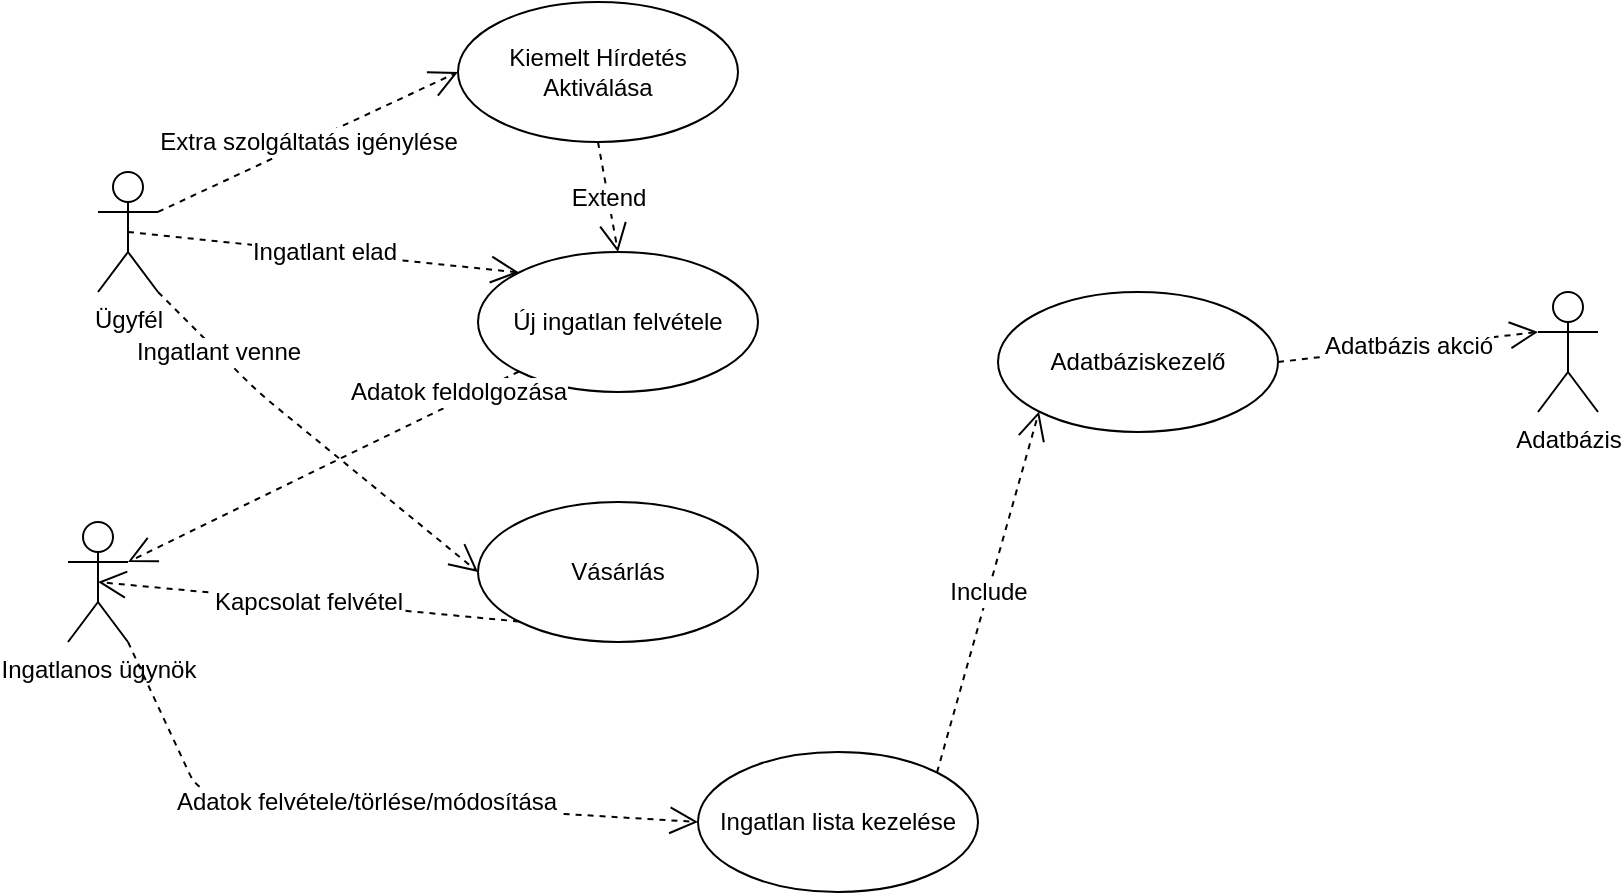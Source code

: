 <mxfile version="12.1.0" type="google" pages="1"><diagram name="Page-1" id="58cdce13-f638-feb5-8d6f-7d28b1aa9fa0"><mxGraphModel dx="2508" dy="2449" grid="1" gridSize="10" guides="1" tooltips="1" connect="1" arrows="1" fold="1" page="1" pageScale="1" pageWidth="1100" pageHeight="850" background="#ffffff" math="0" shadow="0"><root><mxCell id="0"/><mxCell id="1" parent="0"/><mxCell id="tAzpEYBST8fjZUO_YvMl-2" value="Ügyfél&lt;font style=&quot;font-size: 12px&quot;&gt;&lt;br style=&quot;font-size: 12px&quot;&gt;&lt;/font&gt;" style="shape=umlActor;verticalLabelPosition=bottom;labelBackgroundColor=#ffffff;verticalAlign=top;html=1;fontColor=#000000;fontSize=12;" parent="1" vertex="1"><mxGeometry x="-760" y="-1480" width="30" height="60" as="geometry"/></mxCell><mxCell id="tAzpEYBST8fjZUO_YvMl-6" value="Új ingatlan felvétele" style="ellipse;whiteSpace=wrap;html=1;fontSize=12;fontColor=#000000;" parent="1" vertex="1"><mxGeometry x="-570" y="-1440" width="140" height="70" as="geometry"/></mxCell><mxCell id="tAzpEYBST8fjZUO_YvMl-10" value="Ingatlant venne" style="endArrow=open;endSize=12;dashed=1;html=1;fontSize=12;fontColor=#000000;entryX=0;entryY=0.5;entryDx=0;entryDy=0;exitX=1;exitY=1;exitDx=0;exitDy=0;exitPerimeter=0;" parent="1" source="tAzpEYBST8fjZUO_YvMl-2" target="tAzpEYBST8fjZUO_YvMl-30" edge="1"><mxGeometry x="-0.601" width="160" relative="1" as="geometry"><mxPoint x="-720" y="-1420" as="sourcePoint"/><mxPoint x="-560" y="-1420" as="targetPoint"/><Array as="points"><mxPoint x="-680" y="-1370"/></Array><mxPoint as="offset"/></mxGeometry></mxCell><mxCell id="tAzpEYBST8fjZUO_YvMl-11" value="Ingatlanos ügynök&lt;font style=&quot;font-size: 12px&quot;&gt;&lt;br style=&quot;font-size: 12px&quot;&gt;&lt;/font&gt;" style="shape=umlActor;verticalLabelPosition=bottom;labelBackgroundColor=#ffffff;verticalAlign=top;html=1;fontColor=#000000;fontSize=12;" parent="1" vertex="1"><mxGeometry x="-775" y="-1305" width="30" height="60" as="geometry"/></mxCell><mxCell id="tAzpEYBST8fjZUO_YvMl-14" value="Adatok feldolgozása" style="endArrow=open;endSize=12;dashed=1;html=1;fontSize=12;fontColor=#000000;entryX=1;entryY=0.333;entryDx=0;entryDy=0;entryPerimeter=0;exitX=0;exitY=1;exitDx=0;exitDy=0;" parent="1" source="tAzpEYBST8fjZUO_YvMl-6" target="tAzpEYBST8fjZUO_YvMl-11" edge="1"><mxGeometry x="-0.707" y="-4" width="160" relative="1" as="geometry"><mxPoint x="-520" y="-1190" as="sourcePoint"/><mxPoint x="-520" y="-1290" as="targetPoint"/><Array as="points"/><mxPoint as="offset"/></mxGeometry></mxCell><mxCell id="tAzpEYBST8fjZUO_YvMl-15" value="Ingatlan lista kezelése" style="ellipse;whiteSpace=wrap;html=1;fontSize=12;fontColor=#000000;" parent="1" vertex="1"><mxGeometry x="-460" y="-1190" width="140" height="70" as="geometry"/></mxCell><mxCell id="tAzpEYBST8fjZUO_YvMl-16" value="Kiemelt Hírdetés Aktiválása" style="ellipse;whiteSpace=wrap;html=1;fontSize=12;fontColor=#000000;" parent="1" vertex="1"><mxGeometry x="-580" y="-1565" width="140" height="70" as="geometry"/></mxCell><mxCell id="tAzpEYBST8fjZUO_YvMl-18" value="Extra szolgáltatás igénylése" style="endArrow=open;endSize=12;dashed=1;html=1;fontSize=12;fontColor=#000000;entryX=0;entryY=0.5;entryDx=0;entryDy=0;exitX=1;exitY=0.333;exitDx=0;exitDy=0;exitPerimeter=0;" parent="1" source="tAzpEYBST8fjZUO_YvMl-2" target="tAzpEYBST8fjZUO_YvMl-16" edge="1"><mxGeometry width="160" relative="1" as="geometry"><mxPoint x="-204.497" y="-1499.751" as="sourcePoint"/><mxPoint x="-380" y="-1434.5" as="targetPoint"/><Array as="points"/></mxGeometry></mxCell><mxCell id="tAzpEYBST8fjZUO_YvMl-20" value="Adatok felvétele/törlése/módosítása" style="endArrow=open;endSize=12;dashed=1;html=1;fontSize=12;fontColor=#000000;entryX=0;entryY=0.5;entryDx=0;entryDy=0;exitX=1;exitY=1;exitDx=0;exitDy=0;exitPerimeter=0;" parent="1" source="tAzpEYBST8fjZUO_YvMl-11" target="tAzpEYBST8fjZUO_YvMl-15" edge="1"><mxGeometry width="160" relative="1" as="geometry"><mxPoint x="-224.497" y="-1365.251" as="sourcePoint"/><mxPoint x="-390" y="-1320" as="targetPoint"/><Array as="points"><mxPoint x="-710" y="-1170"/></Array></mxGeometry></mxCell><mxCell id="tAzpEYBST8fjZUO_YvMl-21" value="Adatbáziskezelő" style="ellipse;whiteSpace=wrap;html=1;fontSize=12;fontColor=#000000;" parent="1" vertex="1"><mxGeometry x="-310" y="-1420" width="140" height="70" as="geometry"/></mxCell><mxCell id="tAzpEYBST8fjZUO_YvMl-24" value="Include" style="endArrow=open;endSize=12;dashed=1;html=1;fontSize=12;fontColor=#000000;entryX=0;entryY=1;entryDx=0;entryDy=0;exitX=1;exitY=0;exitDx=0;exitDy=0;" parent="1" source="tAzpEYBST8fjZUO_YvMl-15" target="tAzpEYBST8fjZUO_YvMl-21" edge="1"><mxGeometry width="160" relative="1" as="geometry"><mxPoint x="-340" y="-1280" as="sourcePoint"/><mxPoint x="-135" y="-1250" as="targetPoint"/><Array as="points"/></mxGeometry></mxCell><mxCell id="tAzpEYBST8fjZUO_YvMl-26" value="Adatbázis&lt;font style=&quot;font-size: 12px&quot;&gt;&lt;br style=&quot;font-size: 12px&quot;&gt;&lt;/font&gt;" style="shape=umlActor;verticalLabelPosition=bottom;labelBackgroundColor=#ffffff;verticalAlign=top;html=1;fontColor=#000000;fontSize=12;" parent="1" vertex="1"><mxGeometry x="-40" y="-1420" width="30" height="60" as="geometry"/></mxCell><mxCell id="tAzpEYBST8fjZUO_YvMl-27" value="Adatbázis akció" style="endArrow=open;endSize=12;dashed=1;html=1;fontSize=12;fontColor=#000000;entryX=0;entryY=0.333;entryDx=0;entryDy=0;exitX=1;exitY=0.5;exitDx=0;exitDy=0;entryPerimeter=0;" parent="1" source="tAzpEYBST8fjZUO_YvMl-21" target="tAzpEYBST8fjZUO_YvMl-26" edge="1"><mxGeometry width="160" relative="1" as="geometry"><mxPoint x="-260" y="-1290" as="sourcePoint"/><mxPoint x="-55" y="-1260" as="targetPoint"/><Array as="points"/></mxGeometry></mxCell><mxCell id="tAzpEYBST8fjZUO_YvMl-29" value="Extend" style="endArrow=open;endSize=12;dashed=1;html=1;fontSize=12;fontColor=#000000;entryX=0.5;entryY=0;entryDx=0;entryDy=0;exitX=0.5;exitY=1;exitDx=0;exitDy=0;" parent="1" source="tAzpEYBST8fjZUO_YvMl-16" target="tAzpEYBST8fjZUO_YvMl-6" edge="1"><mxGeometry width="160" relative="1" as="geometry"><mxPoint x="-390" y="-1425" as="sourcePoint"/><mxPoint x="-250" y="-1490" as="targetPoint"/><Array as="points"/></mxGeometry></mxCell><mxCell id="tAzpEYBST8fjZUO_YvMl-30" value="Vásárlás" style="ellipse;whiteSpace=wrap;html=1;fontSize=12;fontColor=#000000;" parent="1" vertex="1"><mxGeometry x="-570" y="-1315" width="140" height="70" as="geometry"/></mxCell><mxCell id="tAzpEYBST8fjZUO_YvMl-31" value="Ingatlant elad" style="endArrow=open;endSize=12;dashed=1;html=1;fontSize=12;fontColor=#000000;entryX=0;entryY=0;entryDx=0;entryDy=0;exitX=0.5;exitY=0.5;exitDx=0;exitDy=0;exitPerimeter=0;" parent="1" source="tAzpEYBST8fjZUO_YvMl-2" target="tAzpEYBST8fjZUO_YvMl-6" edge="1"><mxGeometry width="160" relative="1" as="geometry"><mxPoint x="-350" y="-1460" as="sourcePoint"/><mxPoint x="-200" y="-1530" as="targetPoint"/><Array as="points"/></mxGeometry></mxCell><mxCell id="tAzpEYBST8fjZUO_YvMl-33" value="Kapcsolat felvétel" style="endArrow=open;endSize=12;dashed=1;html=1;fontSize=12;fontColor=#000000;entryX=0.5;entryY=0.5;entryDx=0;entryDy=0;exitX=0;exitY=1;exitDx=0;exitDy=0;entryPerimeter=0;" parent="1" source="tAzpEYBST8fjZUO_YvMl-30" target="tAzpEYBST8fjZUO_YvMl-11" edge="1"><mxGeometry width="160" relative="1" as="geometry"><mxPoint x="-330" y="-1450" as="sourcePoint"/><mxPoint x="-180" y="-1520" as="targetPoint"/><Array as="points"/></mxGeometry></mxCell></root></mxGraphModel></diagram></mxfile>
